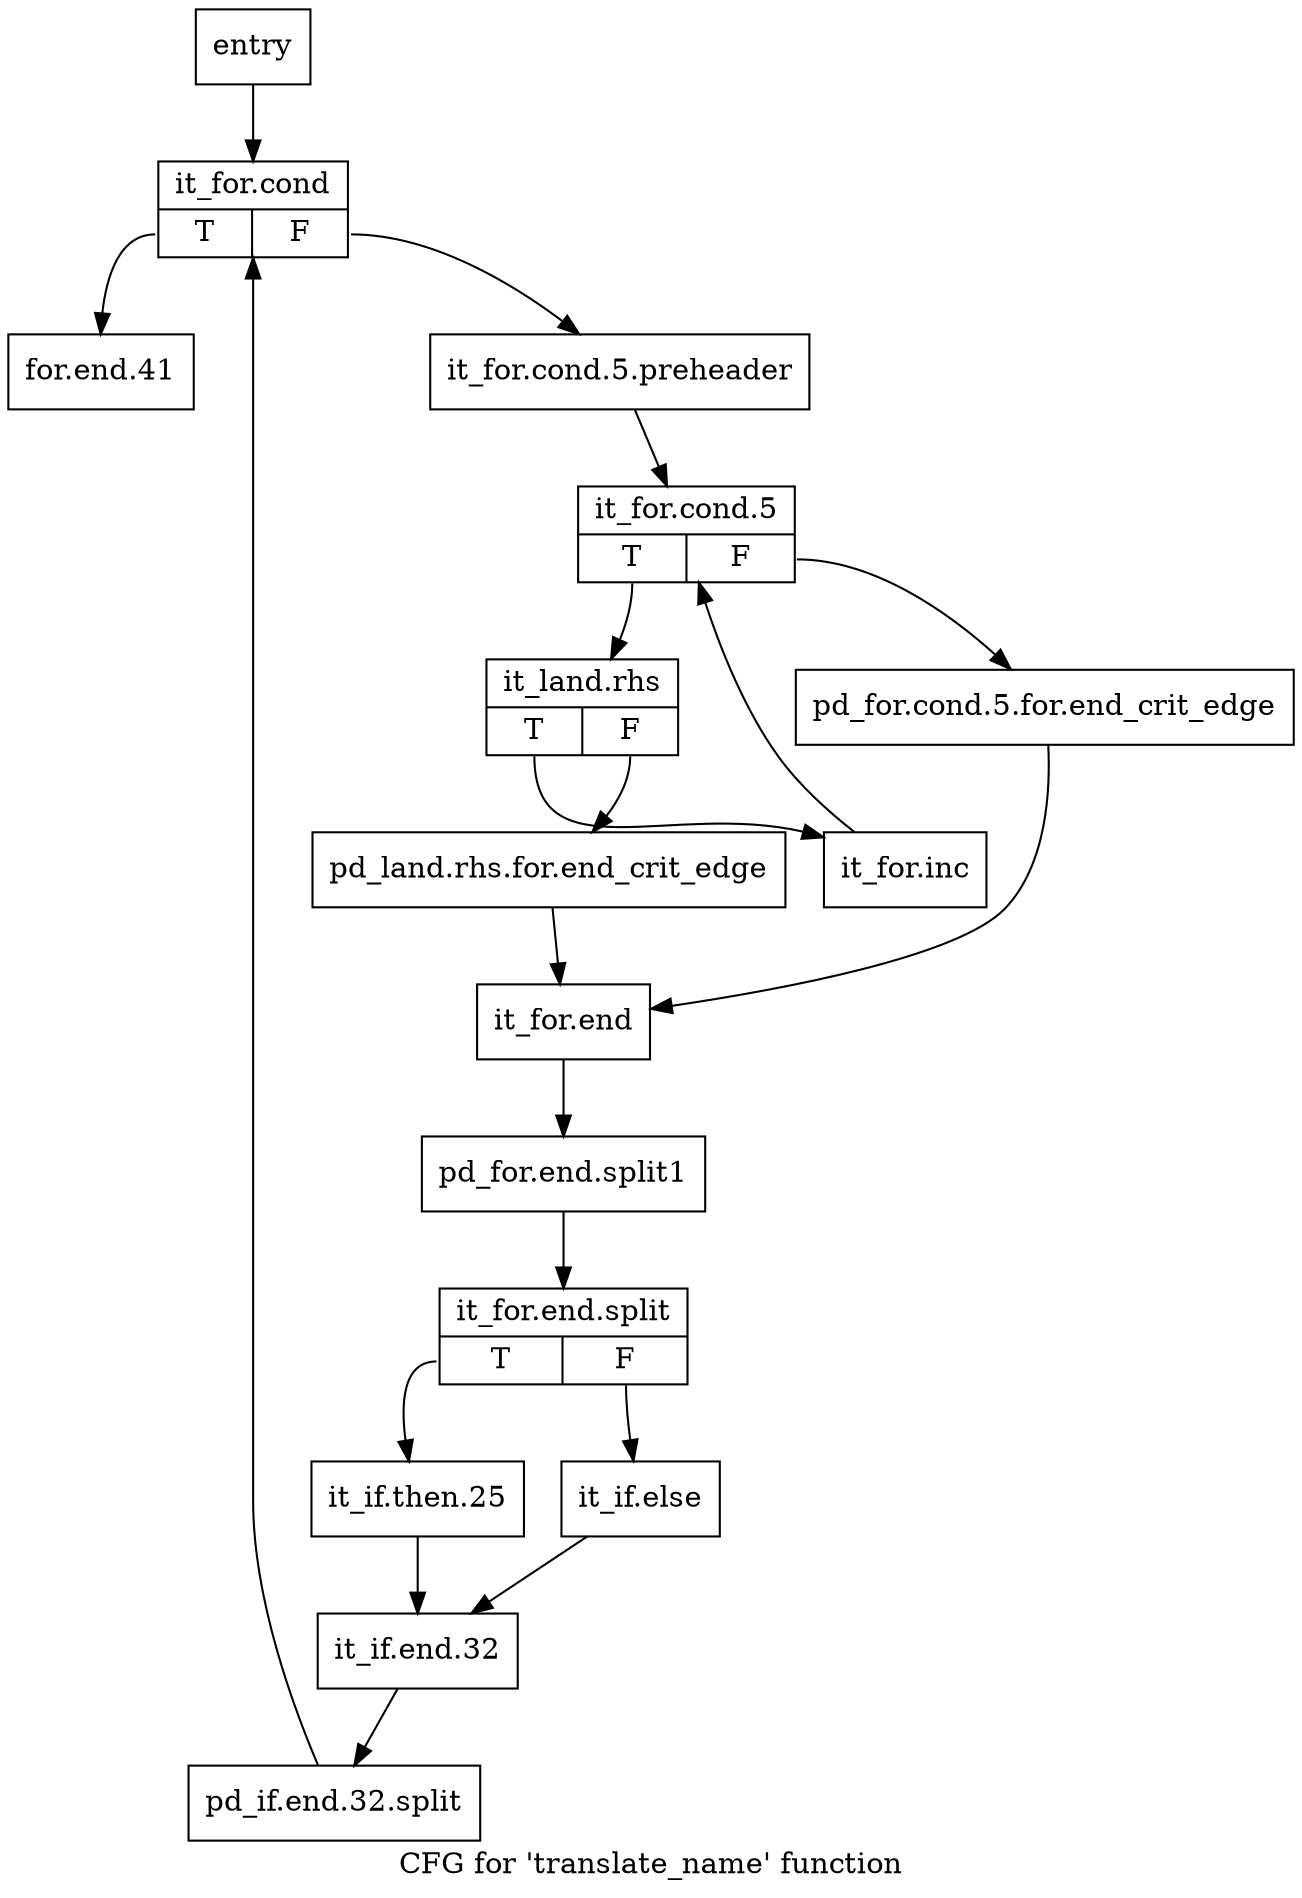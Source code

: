 digraph "CFG for 'translate_name' function" {
	label="CFG for 'translate_name' function";

	Node0x2bf9310 [shape=record,label="{entry}"];
	Node0x2bf9310 -> Node0x2bf9360;
	Node0x2bf9360 [shape=record,label="{it_for.cond|{<s0>T|<s1>F}}"];
	Node0x2bf9360:s0 -> Node0x2bf96d0;
	Node0x2bf9360:s1 -> Node0x2bf93b0;
	Node0x2bf93b0 [shape=record,label="{it_for.cond.5.preheader}"];
	Node0x2bf93b0 -> Node0x2bf9400;
	Node0x2bf9400 [shape=record,label="{it_for.cond.5|{<s0>T|<s1>F}}"];
	Node0x2bf9400:s0 -> Node0x2bf94a0;
	Node0x2bf9400:s1 -> Node0x2bf9450;
	Node0x2bf9450 [shape=record,label="{pd_for.cond.5.for.end_crit_edge}"];
	Node0x2bf9450 -> Node0x2bf9590;
	Node0x2bf94a0 [shape=record,label="{it_land.rhs|{<s0>T|<s1>F}}"];
	Node0x2bf94a0:s0 -> Node0x2bf9540;
	Node0x2bf94a0:s1 -> Node0x2bf94f0;
	Node0x2bf94f0 [shape=record,label="{pd_land.rhs.for.end_crit_edge}"];
	Node0x2bf94f0 -> Node0x2bf9590;
	Node0x2bf9540 [shape=record,label="{it_for.inc}"];
	Node0x2bf9540 -> Node0x2bf9400;
	Node0x2bf9590 [shape=record,label="{it_for.end}"];
	Node0x2bf9590 -> Node0xc7c7860;
	Node0xc7c7860 [shape=record,label="{pd_for.end.split1}"];
	Node0xc7c7860 -> Node0xc7c7960;
	Node0xc7c7960 [shape=record,label="{it_for.end.split|{<s0>T|<s1>F}}"];
	Node0xc7c7960:s0 -> Node0x2bf95e0;
	Node0xc7c7960:s1 -> Node0x2bf9630;
	Node0x2bf95e0 [shape=record,label="{it_if.then.25}"];
	Node0x2bf95e0 -> Node0x2bf9680;
	Node0x2bf9630 [shape=record,label="{it_if.else}"];
	Node0x2bf9630 -> Node0x2bf9680;
	Node0x2bf9680 [shape=record,label="{it_if.end.32}"];
	Node0x2bf9680 -> Node0xc7c7760;
	Node0xc7c7760 [shape=record,label="{pd_if.end.32.split}"];
	Node0xc7c7760 -> Node0x2bf9360;
	Node0x2bf96d0 [shape=record,label="{for.end.41}"];
}
